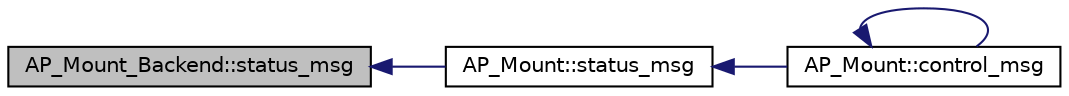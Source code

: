 digraph "AP_Mount_Backend::status_msg"
{
 // INTERACTIVE_SVG=YES
  edge [fontname="Helvetica",fontsize="10",labelfontname="Helvetica",labelfontsize="10"];
  node [fontname="Helvetica",fontsize="10",shape=record];
  rankdir="LR";
  Node1 [label="AP_Mount_Backend::status_msg",height=0.2,width=0.4,color="black", fillcolor="grey75", style="filled", fontcolor="black"];
  Node1 -> Node2 [dir="back",color="midnightblue",fontsize="10",style="solid",fontname="Helvetica"];
  Node2 [label="AP_Mount::status_msg",height=0.2,width=0.4,color="black", fillcolor="white", style="filled",URL="$classAP__Mount.html#a8d86d7ee199f05160f10e6f34759523e",tooltip="Return mount status information. "];
  Node2 -> Node3 [dir="back",color="midnightblue",fontsize="10",style="solid",fontname="Helvetica"];
  Node3 [label="AP_Mount::control_msg",height=0.2,width=0.4,color="black", fillcolor="white", style="filled",URL="$classAP__Mount.html#a69361c882e0eecd4bce27a2975a48af3"];
  Node3 -> Node3 [dir="back",color="midnightblue",fontsize="10",style="solid",fontname="Helvetica"];
}
